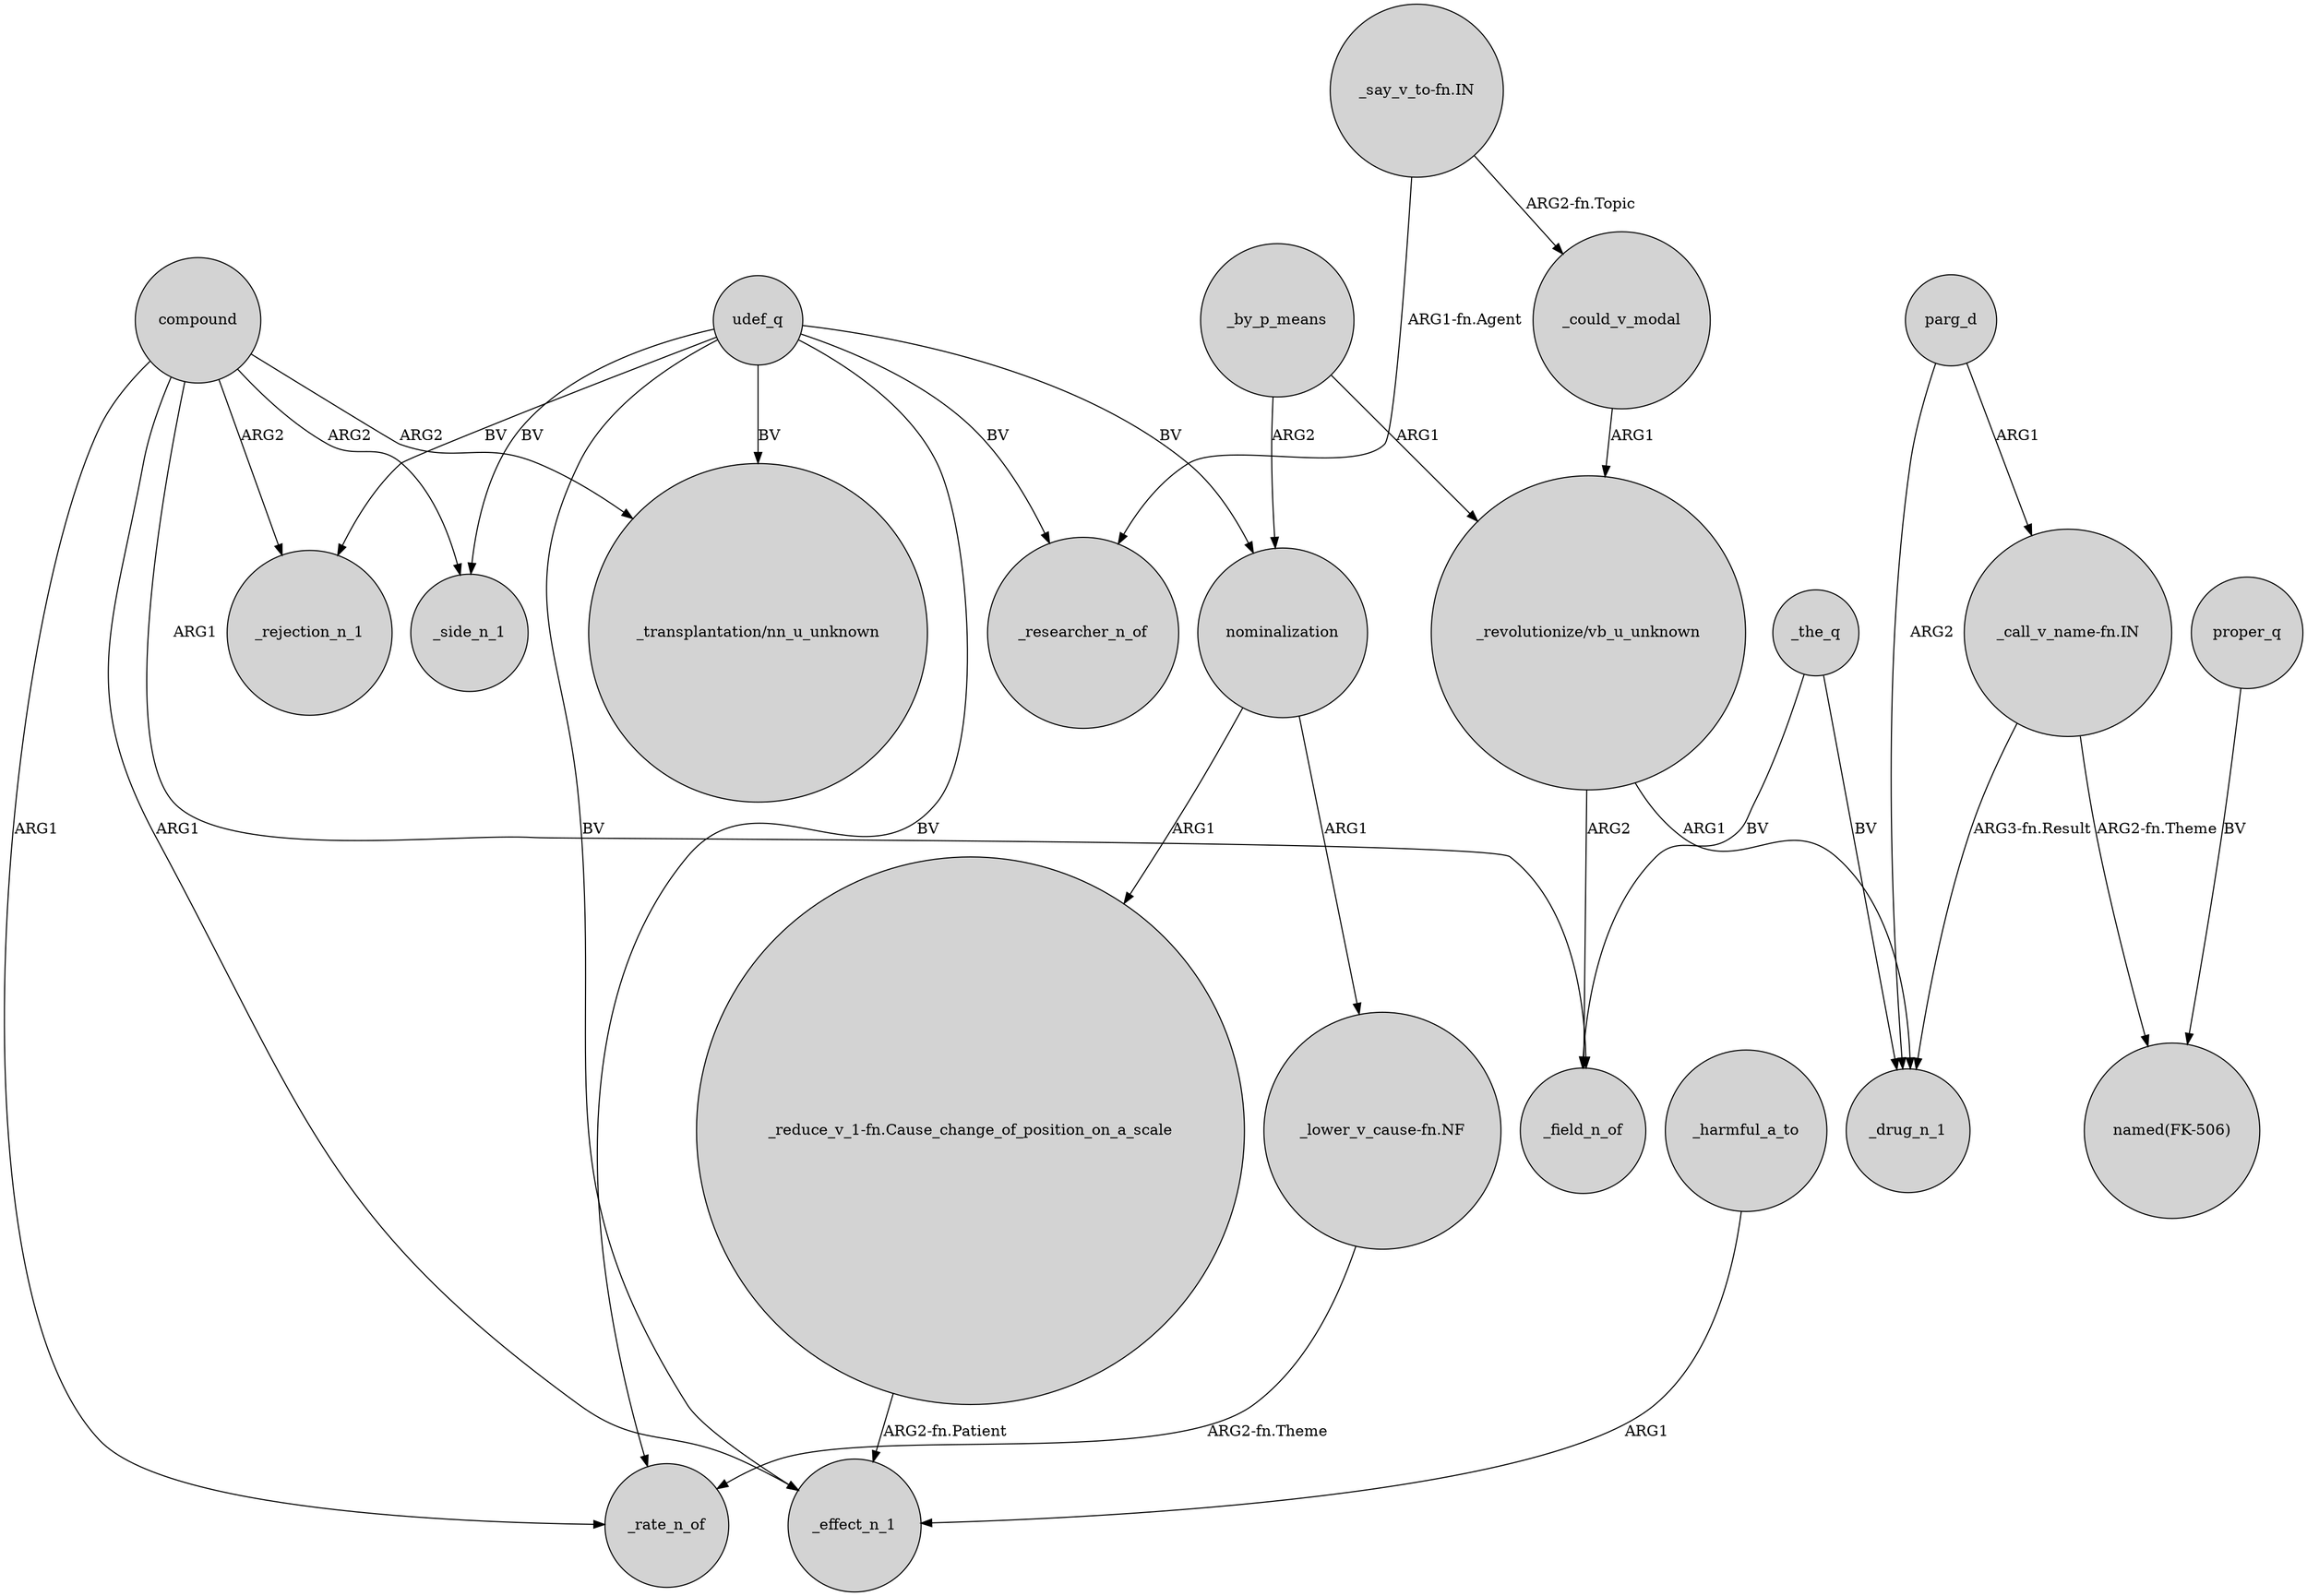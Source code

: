 digraph {
	node [shape=circle style=filled]
	"_call_v_name-fn.IN" -> _drug_n_1 [label="ARG3-fn.Result"]
	udef_q -> "_transplantation/nn_u_unknown" [label=BV]
	"_lower_v_cause-fn.NF" -> _rate_n_of [label="ARG2-fn.Theme"]
	compound -> _rejection_n_1 [label=ARG2]
	_by_p_means -> nominalization [label=ARG2]
	"_revolutionize/vb_u_unknown" -> _drug_n_1 [label=ARG1]
	_by_p_means -> "_revolutionize/vb_u_unknown" [label=ARG1]
	compound -> _side_n_1 [label=ARG2]
	"_reduce_v_1-fn.Cause_change_of_position_on_a_scale" -> _effect_n_1 [label="ARG2-fn.Patient"]
	compound -> _rate_n_of [label=ARG1]
	parg_d -> _drug_n_1 [label=ARG2]
	"_say_v_to-fn.IN" -> _researcher_n_of [label="ARG1-fn.Agent"]
	udef_q -> _effect_n_1 [label=BV]
	nominalization -> "_lower_v_cause-fn.NF" [label=ARG1]
	udef_q -> _rate_n_of [label=BV]
	nominalization -> "_reduce_v_1-fn.Cause_change_of_position_on_a_scale" [label=ARG1]
	udef_q -> _side_n_1 [label=BV]
	_the_q -> _drug_n_1 [label=BV]
	_could_v_modal -> "_revolutionize/vb_u_unknown" [label=ARG1]
	"_call_v_name-fn.IN" -> "named(FK-506)" [label="ARG2-fn.Theme"]
	parg_d -> "_call_v_name-fn.IN" [label=ARG1]
	compound -> _field_n_of [label=ARG1]
	_harmful_a_to -> _effect_n_1 [label=ARG1]
	_the_q -> _field_n_of [label=BV]
	udef_q -> _researcher_n_of [label=BV]
	udef_q -> _rejection_n_1 [label=BV]
	udef_q -> nominalization [label=BV]
	proper_q -> "named(FK-506)" [label=BV]
	"_revolutionize/vb_u_unknown" -> _field_n_of [label=ARG2]
	"_say_v_to-fn.IN" -> _could_v_modal [label="ARG2-fn.Topic"]
	compound -> _effect_n_1 [label=ARG1]
	compound -> "_transplantation/nn_u_unknown" [label=ARG2]
}
